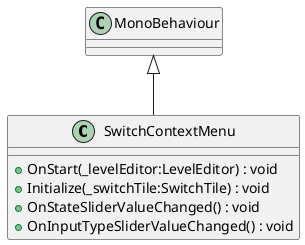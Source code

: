 @startuml
class SwitchContextMenu {
    + OnStart(_levelEditor:LevelEditor) : void
    + Initialize(_switchTile:SwitchTile) : void
    + OnStateSliderValueChanged() : void
    + OnInputTypeSliderValueChanged() : void
}
MonoBehaviour <|-- SwitchContextMenu
@enduml
